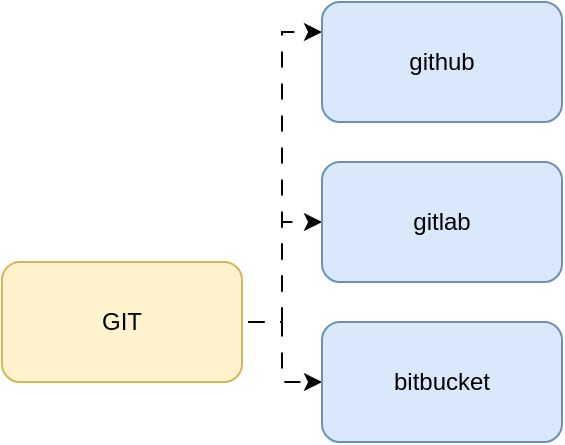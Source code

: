 <mxfile version="24.7.5">
  <diagram name="Página-1" id="dEbpKA0qsuk9E5b7TjHv">
    <mxGraphModel dx="500" dy="341" grid="1" gridSize="10" guides="1" tooltips="1" connect="1" arrows="1" fold="1" page="1" pageScale="1" pageWidth="827" pageHeight="1169" math="0" shadow="0">
      <root>
        <mxCell id="0" />
        <mxCell id="1" parent="0" />
        <mxCell id="uqK1E4x3LI70O2QsXnE5-7" style="edgeStyle=orthogonalEdgeStyle;rounded=0;orthogonalLoop=1;jettySize=auto;html=1;entryX=0;entryY=0.25;entryDx=0;entryDy=0;flowAnimation=1;" edge="1" parent="1" source="uqK1E4x3LI70O2QsXnE5-1" target="uqK1E4x3LI70O2QsXnE5-3">
          <mxGeometry relative="1" as="geometry" />
        </mxCell>
        <mxCell id="uqK1E4x3LI70O2QsXnE5-8" style="edgeStyle=orthogonalEdgeStyle;rounded=0;orthogonalLoop=1;jettySize=auto;html=1;exitX=1;exitY=0.5;exitDx=0;exitDy=0;flowAnimation=1;" edge="1" parent="1" source="uqK1E4x3LI70O2QsXnE5-1" target="uqK1E4x3LI70O2QsXnE5-5">
          <mxGeometry relative="1" as="geometry" />
        </mxCell>
        <mxCell id="uqK1E4x3LI70O2QsXnE5-9" style="edgeStyle=orthogonalEdgeStyle;rounded=0;orthogonalLoop=1;jettySize=auto;html=1;exitX=1;exitY=0.5;exitDx=0;exitDy=0;entryX=0;entryY=0.5;entryDx=0;entryDy=0;flowAnimation=1;" edge="1" parent="1" source="uqK1E4x3LI70O2QsXnE5-1" target="uqK1E4x3LI70O2QsXnE5-6">
          <mxGeometry relative="1" as="geometry" />
        </mxCell>
        <mxCell id="uqK1E4x3LI70O2QsXnE5-1" value="GIT" style="rounded=1;whiteSpace=wrap;html=1;fillColor=#fff2cc;strokeColor=#d6b656;" vertex="1" parent="1">
          <mxGeometry x="330" y="300" width="120" height="60" as="geometry" />
        </mxCell>
        <mxCell id="uqK1E4x3LI70O2QsXnE5-3" value="github" style="rounded=1;whiteSpace=wrap;html=1;fillColor=#dae8fc;strokeColor=#6c8ebf;" vertex="1" parent="1">
          <mxGeometry x="490" y="170" width="120" height="60" as="geometry" />
        </mxCell>
        <mxCell id="uqK1E4x3LI70O2QsXnE5-5" value="gitlab" style="rounded=1;whiteSpace=wrap;html=1;fillColor=#dae8fc;strokeColor=#6c8ebf;" vertex="1" parent="1">
          <mxGeometry x="490" y="250" width="120" height="60" as="geometry" />
        </mxCell>
        <mxCell id="uqK1E4x3LI70O2QsXnE5-6" value="bitbucket" style="rounded=1;whiteSpace=wrap;html=1;fillColor=#dae8fc;strokeColor=#6c8ebf;" vertex="1" parent="1">
          <mxGeometry x="490" y="330" width="120" height="60" as="geometry" />
        </mxCell>
      </root>
    </mxGraphModel>
  </diagram>
</mxfile>
